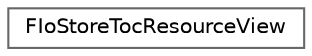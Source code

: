 digraph "Graphical Class Hierarchy"
{
 // INTERACTIVE_SVG=YES
 // LATEX_PDF_SIZE
  bgcolor="transparent";
  edge [fontname=Helvetica,fontsize=10,labelfontname=Helvetica,labelfontsize=10];
  node [fontname=Helvetica,fontsize=10,shape=box,height=0.2,width=0.4];
  rankdir="LR";
  Node0 [id="Node000000",label="FIoStoreTocResourceView",height=0.2,width=0.4,color="grey40", fillcolor="white", style="filled",URL="$dc/df1/structFIoStoreTocResourceView.html",tooltip=" "];
}
